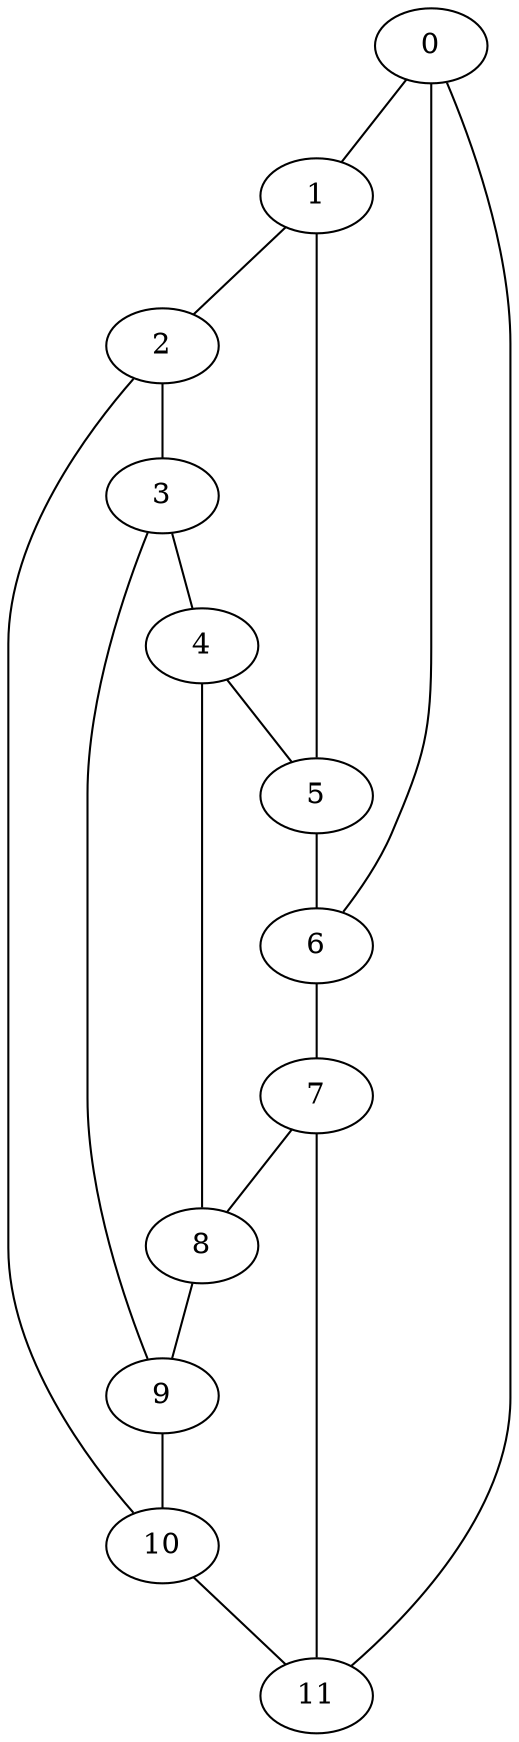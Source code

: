 graph g {0;1;2;3;4;5;6;7;8;9;10;11;0 -- 1;0 -- 6;0 -- 11;1 -- 2;1 -- 5;2 -- 3;2 -- 10;3 -- 4;3 -- 9;4 -- 5;4 -- 8;5 -- 6;6 -- 7;7 -- 8;7 -- 11;8 -- 9;9 -- 10;10 -- 11;}